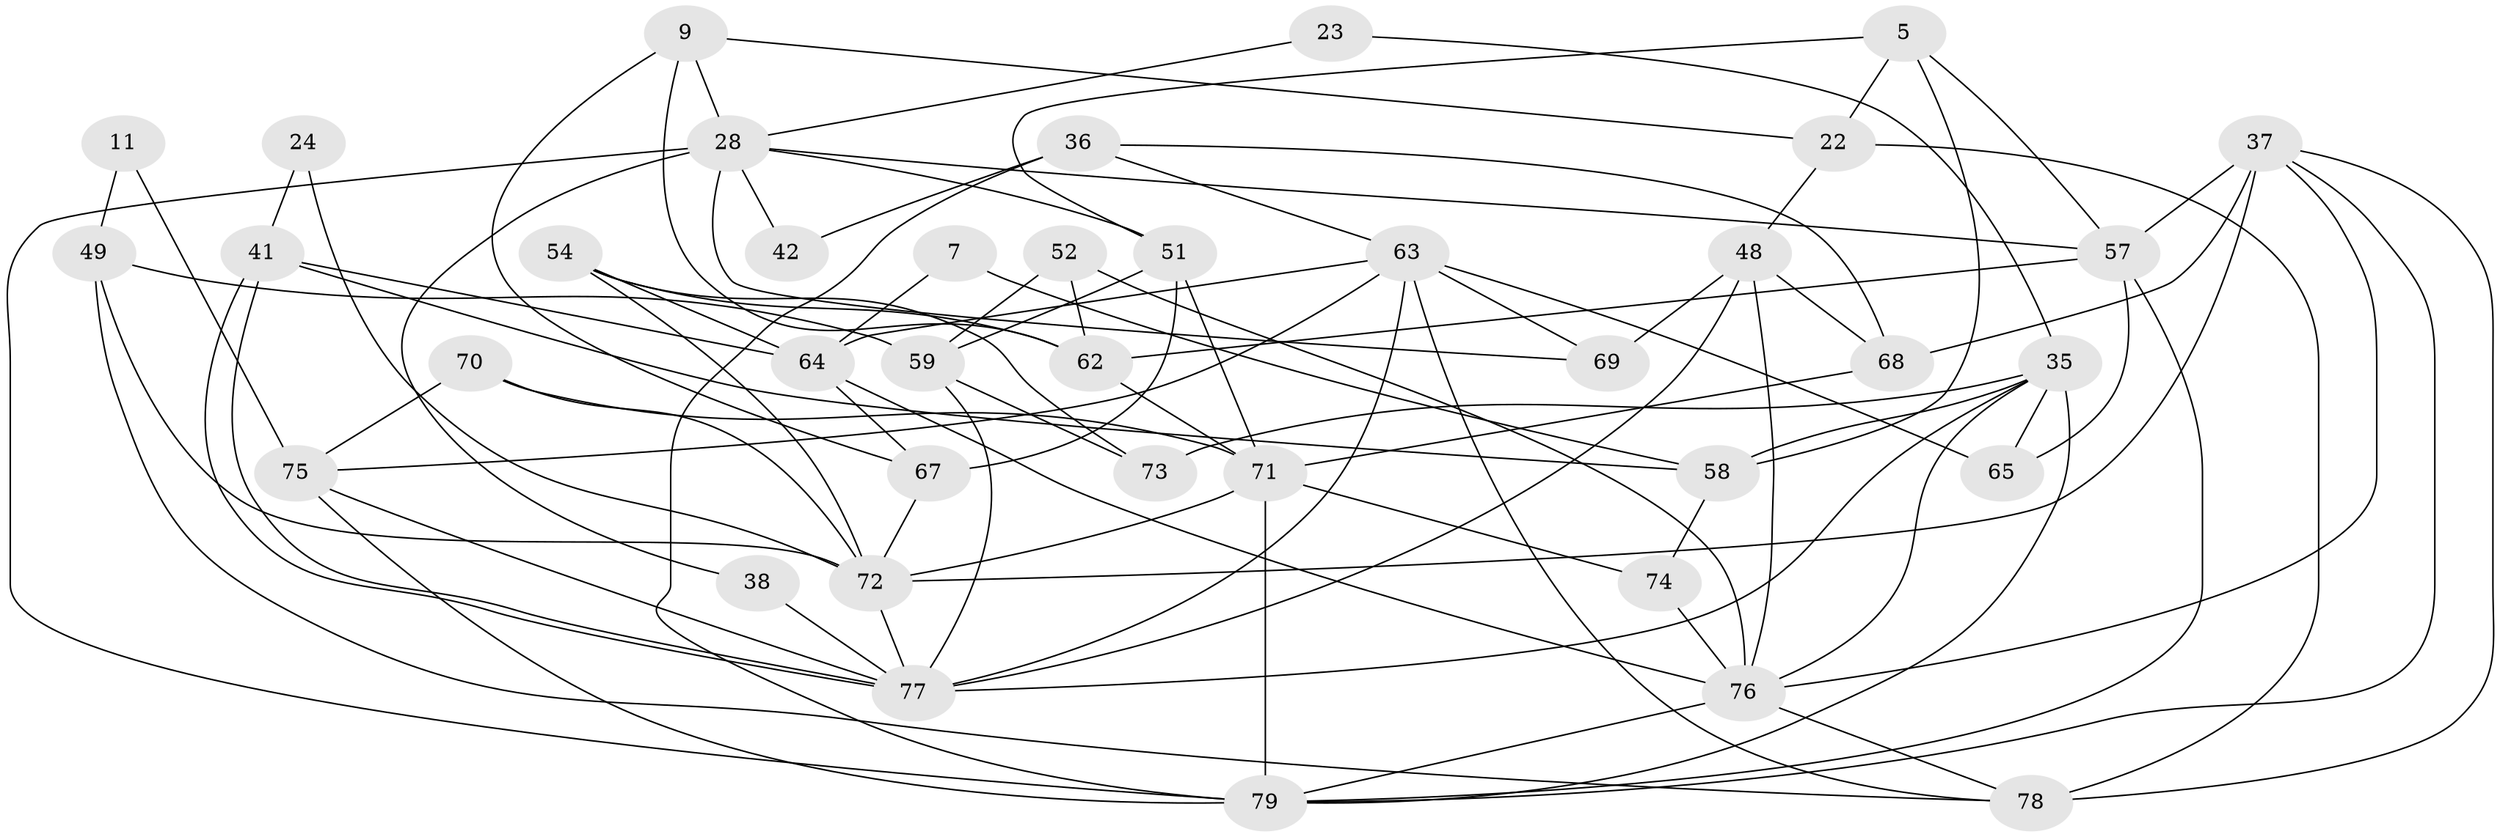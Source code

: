// original degree distribution, {6: 0.05063291139240506, 4: 0.3670886075949367, 3: 0.22784810126582278, 5: 0.1518987341772152, 2: 0.12658227848101267, 7: 0.0759493670886076}
// Generated by graph-tools (version 1.1) at 2025/49/03/09/25 04:49:32]
// undirected, 39 vertices, 91 edges
graph export_dot {
graph [start="1"]
  node [color=gray90,style=filled];
  5;
  7;
  9;
  11;
  22;
  23;
  24;
  28 [super="+18+13"];
  35 [super="+20+8"];
  36 [super="+14"];
  37 [super="+34+26"];
  38;
  41;
  42;
  48 [super="+2"];
  49;
  51 [super="+6"];
  52 [super="+43"];
  54;
  57 [super="+33+4+31+55+46"];
  58 [super="+32"];
  59 [super="+30"];
  62;
  63 [super="+25+16"];
  64 [super="+56"];
  65;
  67;
  68 [super="+27"];
  69 [super="+60"];
  70;
  71 [super="+19+44"];
  72 [super="+10+61"];
  73;
  74;
  75 [super="+45"];
  76 [super="+66"];
  77 [super="+17"];
  78 [super="+53"];
  79 [super="+40+47+50"];
  5 -- 58;
  5 -- 22;
  5 -- 51;
  5 -- 57;
  7 -- 64 [weight=2];
  7 -- 58;
  9 -- 22;
  9 -- 62;
  9 -- 67;
  9 -- 28;
  11 -- 49;
  11 -- 75;
  22 -- 48;
  22 -- 78 [weight=2];
  23 -- 28;
  23 -- 35;
  24 -- 41;
  24 -- 72;
  28 -- 38;
  28 -- 42;
  28 -- 69 [weight=2];
  28 -- 51;
  28 -- 57 [weight=2];
  28 -- 79 [weight=2];
  35 -- 65;
  35 -- 77 [weight=2];
  35 -- 73;
  35 -- 76;
  35 -- 58;
  35 -- 79 [weight=3];
  36 -- 42;
  36 -- 63 [weight=2];
  36 -- 68;
  36 -- 79 [weight=4];
  37 -- 68 [weight=2];
  37 -- 72 [weight=3];
  37 -- 78;
  37 -- 76;
  37 -- 57 [weight=2];
  37 -- 79;
  38 -- 77;
  41 -- 64;
  41 -- 77;
  41 -- 77;
  41 -- 58;
  48 -- 76;
  48 -- 68;
  48 -- 69;
  48 -- 77;
  49 -- 72;
  49 -- 59;
  49 -- 78;
  51 -- 67;
  51 -- 59;
  51 -- 71;
  52 -- 62 [weight=2];
  52 -- 59 [weight=2];
  52 -- 76;
  54 -- 62;
  54 -- 64;
  54 -- 73;
  54 -- 72;
  57 -- 62;
  57 -- 65 [weight=2];
  57 -- 79 [weight=2];
  58 -- 74;
  59 -- 73;
  59 -- 77;
  62 -- 71 [weight=2];
  63 -- 78;
  63 -- 77;
  63 -- 69 [weight=2];
  63 -- 64 [weight=2];
  63 -- 65;
  63 -- 75;
  64 -- 67;
  64 -- 76 [weight=2];
  67 -- 72;
  68 -- 71;
  70 -- 71;
  70 -- 75 [weight=2];
  70 -- 72 [weight=2];
  71 -- 74;
  71 -- 79;
  71 -- 72;
  72 -- 77;
  74 -- 76;
  75 -- 77;
  75 -- 79;
  76 -- 78;
  76 -- 79;
}
